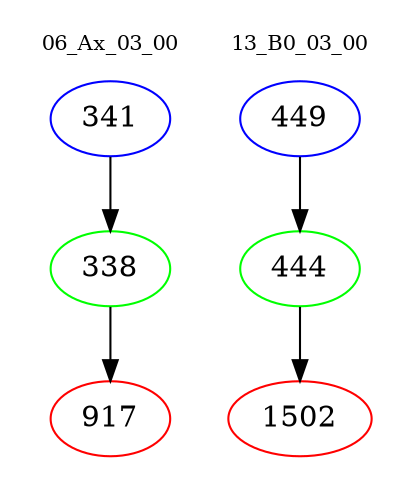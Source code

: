 digraph{
subgraph cluster_0 {
color = white
label = "06_Ax_03_00";
fontsize=10;
T0_341 [label="341", color="blue"]
T0_341 -> T0_338 [color="black"]
T0_338 [label="338", color="green"]
T0_338 -> T0_917 [color="black"]
T0_917 [label="917", color="red"]
}
subgraph cluster_1 {
color = white
label = "13_B0_03_00";
fontsize=10;
T1_449 [label="449", color="blue"]
T1_449 -> T1_444 [color="black"]
T1_444 [label="444", color="green"]
T1_444 -> T1_1502 [color="black"]
T1_1502 [label="1502", color="red"]
}
}

